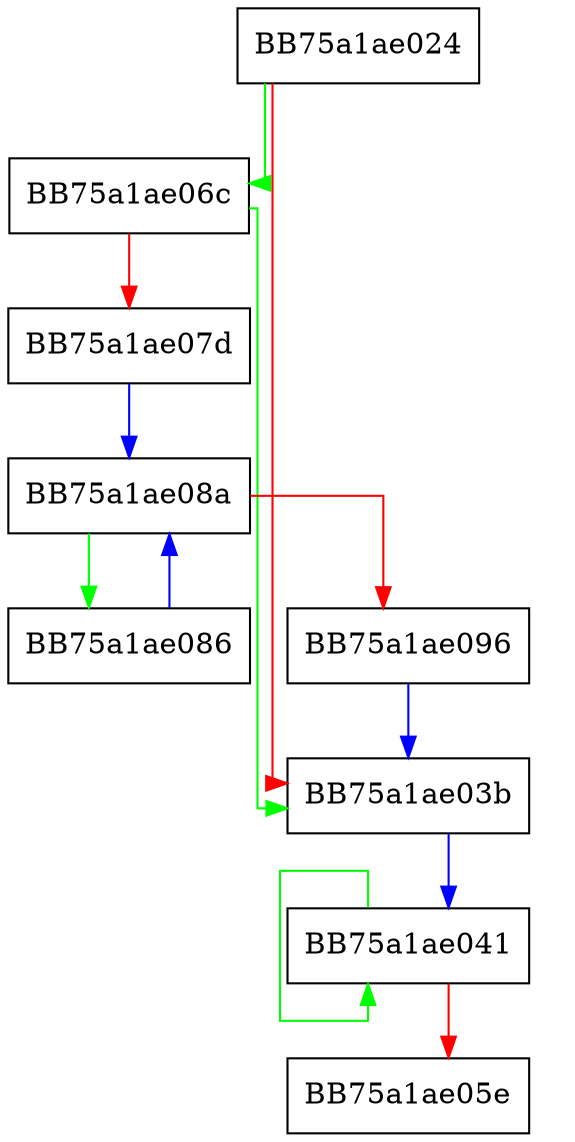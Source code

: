 digraph cleanup_successors {
  node [shape="box"];
  graph [splines=ortho];
  BB75a1ae024 -> BB75a1ae06c [color="green"];
  BB75a1ae024 -> BB75a1ae03b [color="red"];
  BB75a1ae03b -> BB75a1ae041 [color="blue"];
  BB75a1ae041 -> BB75a1ae041 [color="green"];
  BB75a1ae041 -> BB75a1ae05e [color="red"];
  BB75a1ae06c -> BB75a1ae03b [color="green"];
  BB75a1ae06c -> BB75a1ae07d [color="red"];
  BB75a1ae07d -> BB75a1ae08a [color="blue"];
  BB75a1ae086 -> BB75a1ae08a [color="blue"];
  BB75a1ae08a -> BB75a1ae086 [color="green"];
  BB75a1ae08a -> BB75a1ae096 [color="red"];
  BB75a1ae096 -> BB75a1ae03b [color="blue"];
}